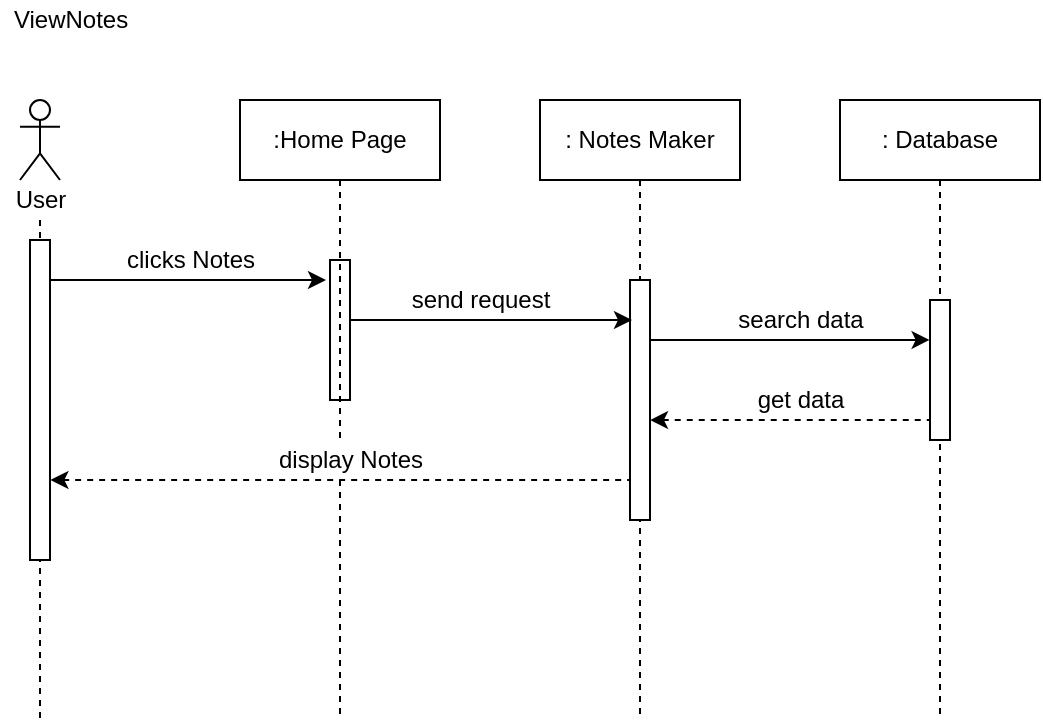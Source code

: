 <mxfile version="15.0.3" type="github" pages="4">
  <diagram id="S4ZnGrFjBBGN-MrpaAXC" name="Page-1">
    <mxGraphModel dx="1847" dy="548" grid="1" gridSize="10" guides="1" tooltips="1" connect="1" arrows="1" fold="1" page="1" pageScale="1" pageWidth="850" pageHeight="1100" math="0" shadow="0">
      <root>
        <mxCell id="0" />
        <mxCell id="1" parent="0" />
        <mxCell id="H3YFyVEjYAD6tzunSFBw-1" style="edgeStyle=orthogonalEdgeStyle;rounded=0;orthogonalLoop=1;jettySize=auto;html=1;endArrow=none;endFill=0;dashed=1;" edge="1" parent="1" source="H3YFyVEjYAD6tzunSFBw-12">
          <mxGeometry relative="1" as="geometry">
            <mxPoint x="-755" y="420" as="targetPoint" />
            <mxPoint x="-755.5" y="-80.5" as="sourcePoint" />
            <Array as="points" />
          </mxGeometry>
        </mxCell>
        <mxCell id="H3YFyVEjYAD6tzunSFBw-2" value="" style="shape=umlActor;verticalLabelPosition=bottom;verticalAlign=top;html=1;outlineConnect=0;" vertex="1" parent="1">
          <mxGeometry x="-765" y="110" width="20" height="40" as="geometry" />
        </mxCell>
        <mxCell id="H3YFyVEjYAD6tzunSFBw-3" style="edgeStyle=orthogonalEdgeStyle;rounded=0;orthogonalLoop=1;jettySize=auto;html=1;endArrow=none;endFill=0;dashed=1;startArrow=none;" edge="1" parent="1" source="H3YFyVEjYAD6tzunSFBw-20">
          <mxGeometry relative="1" as="geometry">
            <mxPoint x="-605" y="420" as="targetPoint" />
            <Array as="points">
              <mxPoint x="-605" y="370" />
              <mxPoint x="-605" y="370" />
            </Array>
          </mxGeometry>
        </mxCell>
        <mxCell id="H3YFyVEjYAD6tzunSFBw-4" value=":Home Page" style="rounded=0;whiteSpace=wrap;html=1;" vertex="1" parent="1">
          <mxGeometry x="-655" y="110" width="100" height="40" as="geometry" />
        </mxCell>
        <mxCell id="H3YFyVEjYAD6tzunSFBw-5" style="edgeStyle=orthogonalEdgeStyle;rounded=0;orthogonalLoop=1;jettySize=auto;html=1;endArrow=none;endFill=0;dashed=1;" edge="1" parent="1" source="H3YFyVEjYAD6tzunSFBw-6">
          <mxGeometry relative="1" as="geometry">
            <mxPoint x="-455" y="420" as="targetPoint" />
          </mxGeometry>
        </mxCell>
        <mxCell id="H3YFyVEjYAD6tzunSFBw-6" value=": Notes Maker" style="rounded=0;whiteSpace=wrap;html=1;" vertex="1" parent="1">
          <mxGeometry x="-505" y="110" width="100" height="40" as="geometry" />
        </mxCell>
        <mxCell id="H3YFyVEjYAD6tzunSFBw-7" value="" style="endArrow=classic;html=1;" edge="1" parent="1">
          <mxGeometry width="50" height="50" relative="1" as="geometry">
            <mxPoint x="-755" y="200" as="sourcePoint" />
            <mxPoint x="-612" y="200" as="targetPoint" />
          </mxGeometry>
        </mxCell>
        <mxCell id="H3YFyVEjYAD6tzunSFBw-8" value="clicks Notes" style="text;html=1;align=center;verticalAlign=middle;resizable=0;points=[];autosize=1;strokeColor=none;" vertex="1" parent="1">
          <mxGeometry x="-720" y="180" width="80" height="20" as="geometry" />
        </mxCell>
        <mxCell id="H3YFyVEjYAD6tzunSFBw-9" value="" style="html=1;points=[];perimeter=orthogonalPerimeter;fillColor=#ffffff;" vertex="1" parent="1">
          <mxGeometry x="-760" y="180" width="10" height="160" as="geometry" />
        </mxCell>
        <mxCell id="H3YFyVEjYAD6tzunSFBw-10" value="" style="html=1;points=[];perimeter=orthogonalPerimeter;fillColor=#ffffff;" vertex="1" parent="1">
          <mxGeometry x="-610" y="190" width="10" height="70" as="geometry" />
        </mxCell>
        <mxCell id="H3YFyVEjYAD6tzunSFBw-11" value="" style="html=1;points=[];perimeter=orthogonalPerimeter;fillColor=#ffffff;" vertex="1" parent="1">
          <mxGeometry x="-460" y="200" width="10" height="120" as="geometry" />
        </mxCell>
        <mxCell id="H3YFyVEjYAD6tzunSFBw-12" value="User" style="text;html=1;align=center;verticalAlign=middle;resizable=0;points=[];autosize=1;strokeColor=none;" vertex="1" parent="1">
          <mxGeometry x="-775" y="150" width="40" height="20" as="geometry" />
        </mxCell>
        <mxCell id="H3YFyVEjYAD6tzunSFBw-13" style="edgeStyle=orthogonalEdgeStyle;rounded=0;orthogonalLoop=1;jettySize=auto;html=1;endArrow=none;endFill=0;dashed=1;" edge="1" parent="1" source="H3YFyVEjYAD6tzunSFBw-14">
          <mxGeometry relative="1" as="geometry">
            <mxPoint x="-305" y="420" as="targetPoint" />
            <Array as="points">
              <mxPoint x="-305" y="420" />
              <mxPoint x="-305" y="420" />
            </Array>
          </mxGeometry>
        </mxCell>
        <mxCell id="H3YFyVEjYAD6tzunSFBw-14" value=": Database" style="rounded=0;whiteSpace=wrap;html=1;" vertex="1" parent="1">
          <mxGeometry x="-355" y="110" width="100" height="40" as="geometry" />
        </mxCell>
        <mxCell id="H3YFyVEjYAD6tzunSFBw-15" value="" style="endArrow=classic;html=1;" edge="1" parent="1">
          <mxGeometry width="50" height="50" relative="1" as="geometry">
            <mxPoint x="-600" y="220" as="sourcePoint" />
            <mxPoint x="-459" y="220" as="targetPoint" />
          </mxGeometry>
        </mxCell>
        <mxCell id="H3YFyVEjYAD6tzunSFBw-16" value="" style="endArrow=none;html=1;entryX=-0.02;entryY=0.222;entryDx=0;entryDy=0;entryPerimeter=0;endFill=0;startArrow=classic;startFill=1;dashed=1;exitX=1.02;exitY=0.75;exitDx=0;exitDy=0;exitPerimeter=0;" edge="1" parent="1" source="H3YFyVEjYAD6tzunSFBw-9">
          <mxGeometry width="50" height="50" relative="1" as="geometry">
            <mxPoint x="-599.8" y="300.02" as="sourcePoint" />
            <mxPoint x="-460" y="300" as="targetPoint" />
          </mxGeometry>
        </mxCell>
        <mxCell id="H3YFyVEjYAD6tzunSFBw-17" value="" style="html=1;points=[];perimeter=orthogonalPerimeter;fillColor=#ffffff;" vertex="1" parent="1">
          <mxGeometry x="-310" y="210" width="10" height="70" as="geometry" />
        </mxCell>
        <mxCell id="H3YFyVEjYAD6tzunSFBw-18" value="" style="endArrow=classic;html=1;entryX=-0.02;entryY=0.222;entryDx=0;entryDy=0;entryPerimeter=0;" edge="1" parent="1">
          <mxGeometry width="50" height="50" relative="1" as="geometry">
            <mxPoint x="-450" y="230" as="sourcePoint" />
            <mxPoint x="-310.2" y="229.98" as="targetPoint" />
          </mxGeometry>
        </mxCell>
        <mxCell id="H3YFyVEjYAD6tzunSFBw-19" value="" style="endArrow=none;html=1;entryX=-0.02;entryY=0.222;entryDx=0;entryDy=0;entryPerimeter=0;startArrow=classic;startFill=1;endFill=0;dashed=1;" edge="1" parent="1">
          <mxGeometry width="50" height="50" relative="1" as="geometry">
            <mxPoint x="-450" y="270.02" as="sourcePoint" />
            <mxPoint x="-310.2" y="270" as="targetPoint" />
          </mxGeometry>
        </mxCell>
        <mxCell id="H3YFyVEjYAD6tzunSFBw-20" value="display Notes" style="text;html=1;align=center;verticalAlign=middle;resizable=0;points=[];autosize=1;" vertex="1" parent="1">
          <mxGeometry x="-645" y="280" width="90" height="20" as="geometry" />
        </mxCell>
        <mxCell id="H3YFyVEjYAD6tzunSFBw-21" value="" style="edgeStyle=orthogonalEdgeStyle;rounded=0;orthogonalLoop=1;jettySize=auto;html=1;endArrow=none;endFill=0;dashed=1;" edge="1" parent="1" source="H3YFyVEjYAD6tzunSFBw-4" target="H3YFyVEjYAD6tzunSFBw-20">
          <mxGeometry relative="1" as="geometry">
            <mxPoint x="-605" y="580" as="targetPoint" />
            <mxPoint x="-605" y="150" as="sourcePoint" />
            <Array as="points">
              <mxPoint x="-605" y="270" />
              <mxPoint x="-605" y="270" />
            </Array>
          </mxGeometry>
        </mxCell>
        <mxCell id="H3YFyVEjYAD6tzunSFBw-22" value="send request" style="text;html=1;align=center;verticalAlign=middle;resizable=0;points=[];autosize=1;strokeColor=none;" vertex="1" parent="1">
          <mxGeometry x="-580" y="200" width="90" height="20" as="geometry" />
        </mxCell>
        <mxCell id="H3YFyVEjYAD6tzunSFBw-23" value="search data" style="text;html=1;align=center;verticalAlign=middle;resizable=0;points=[];autosize=1;strokeColor=none;" vertex="1" parent="1">
          <mxGeometry x="-415" y="210" width="80" height="20" as="geometry" />
        </mxCell>
        <mxCell id="H3YFyVEjYAD6tzunSFBw-24" value="get data" style="text;html=1;align=center;verticalAlign=middle;resizable=0;points=[];autosize=1;strokeColor=none;" vertex="1" parent="1">
          <mxGeometry x="-405" y="250" width="60" height="20" as="geometry" />
        </mxCell>
        <mxCell id="H3YFyVEjYAD6tzunSFBw-25" value="ViewNotes" style="text;html=1;align=center;verticalAlign=middle;resizable=0;points=[];autosize=1;strokeColor=none;" vertex="1" parent="1">
          <mxGeometry x="-775" y="60" width="70" height="20" as="geometry" />
        </mxCell>
      </root>
    </mxGraphModel>
  </diagram>
  <diagram id="CNCgHRhRpDNYTsDohbdp" name="Page-2">
    <mxGraphModel dx="1847" dy="548" grid="1" gridSize="10" guides="1" tooltips="1" connect="1" arrows="1" fold="1" page="1" pageScale="1" pageWidth="850" pageHeight="1100" math="0" shadow="0">
      <root>
        <mxCell id="n1pJvr7nmGY974d6JfXJ-0" />
        <mxCell id="n1pJvr7nmGY974d6JfXJ-1" parent="n1pJvr7nmGY974d6JfXJ-0" />
        <mxCell id="n1pJvr7nmGY974d6JfXJ-2" style="edgeStyle=orthogonalEdgeStyle;rounded=0;orthogonalLoop=1;jettySize=auto;html=1;endArrow=none;endFill=0;dashed=1;" edge="1" parent="n1pJvr7nmGY974d6JfXJ-1" source="n1pJvr7nmGY974d6JfXJ-10">
          <mxGeometry relative="1" as="geometry">
            <mxPoint x="-700" y="490" as="targetPoint" />
            <mxPoint x="-700.5" y="-90.5" as="sourcePoint" />
            <Array as="points" />
          </mxGeometry>
        </mxCell>
        <mxCell id="n1pJvr7nmGY974d6JfXJ-3" value="" style="shape=umlActor;verticalLabelPosition=bottom;verticalAlign=top;html=1;outlineConnect=0;" vertex="1" parent="n1pJvr7nmGY974d6JfXJ-1">
          <mxGeometry x="-710" y="100" width="20" height="40" as="geometry" />
        </mxCell>
        <mxCell id="n1pJvr7nmGY974d6JfXJ-4" value=": NotesMaker" style="rounded=0;whiteSpace=wrap;html=1;" vertex="1" parent="n1pJvr7nmGY974d6JfXJ-1">
          <mxGeometry x="-600" y="100" width="100" height="40" as="geometry" />
        </mxCell>
        <mxCell id="n1pJvr7nmGY974d6JfXJ-5" style="edgeStyle=orthogonalEdgeStyle;rounded=0;orthogonalLoop=1;jettySize=auto;html=1;endArrow=none;endFill=0;dashed=1;" edge="1" parent="n1pJvr7nmGY974d6JfXJ-1" source="n1pJvr7nmGY974d6JfXJ-6">
          <mxGeometry relative="1" as="geometry">
            <mxPoint x="-400" y="490" as="targetPoint" />
          </mxGeometry>
        </mxCell>
        <mxCell id="n1pJvr7nmGY974d6JfXJ-6" value=": Database" style="rounded=0;whiteSpace=wrap;html=1;" vertex="1" parent="n1pJvr7nmGY974d6JfXJ-1">
          <mxGeometry x="-450" y="100" width="100" height="40" as="geometry" />
        </mxCell>
        <mxCell id="n1pJvr7nmGY974d6JfXJ-7" value="" style="endArrow=classic;html=1;" edge="1" parent="n1pJvr7nmGY974d6JfXJ-1">
          <mxGeometry width="50" height="50" relative="1" as="geometry">
            <mxPoint x="-700" y="190" as="sourcePoint" />
            <mxPoint x="-557" y="190" as="targetPoint" />
          </mxGeometry>
        </mxCell>
        <mxCell id="n1pJvr7nmGY974d6JfXJ-8" value="clicks Add Button" style="text;html=1;align=center;verticalAlign=middle;resizable=0;points=[];autosize=1;strokeColor=none;" vertex="1" parent="n1pJvr7nmGY974d6JfXJ-1">
          <mxGeometry x="-680" y="170" width="110" height="20" as="geometry" />
        </mxCell>
        <mxCell id="n1pJvr7nmGY974d6JfXJ-9" value="" style="html=1;points=[];perimeter=orthogonalPerimeter;fillColor=#ffffff;" vertex="1" parent="n1pJvr7nmGY974d6JfXJ-1">
          <mxGeometry x="-405" y="190" width="10" height="260" as="geometry" />
        </mxCell>
        <mxCell id="n1pJvr7nmGY974d6JfXJ-10" value="User" style="text;html=1;align=center;verticalAlign=middle;resizable=0;points=[];autosize=1;strokeColor=none;" vertex="1" parent="n1pJvr7nmGY974d6JfXJ-1">
          <mxGeometry x="-720" y="140" width="40" height="20" as="geometry" />
        </mxCell>
        <mxCell id="n1pJvr7nmGY974d6JfXJ-11" value="" style="endArrow=classic;html=1;" edge="1" parent="n1pJvr7nmGY974d6JfXJ-1">
          <mxGeometry width="50" height="50" relative="1" as="geometry">
            <mxPoint x="-695" y="280" as="sourcePoint" />
            <mxPoint x="-554" y="280" as="targetPoint" />
          </mxGeometry>
        </mxCell>
        <mxCell id="n1pJvr7nmGY974d6JfXJ-12" value="" style="endArrow=none;html=1;entryX=-0.02;entryY=0.222;entryDx=0;entryDy=0;entryPerimeter=0;startArrow=classic;startFill=1;endFill=0;dashed=1;" edge="1" parent="n1pJvr7nmGY974d6JfXJ-1">
          <mxGeometry width="50" height="50" relative="1" as="geometry">
            <mxPoint x="-695" y="230.02" as="sourcePoint" />
            <mxPoint x="-555.2" y="230" as="targetPoint" />
          </mxGeometry>
        </mxCell>
        <mxCell id="n1pJvr7nmGY974d6JfXJ-13" value="" style="edgeStyle=orthogonalEdgeStyle;rounded=0;orthogonalLoop=1;jettySize=auto;html=1;endArrow=none;endFill=0;dashed=1;" edge="1" parent="n1pJvr7nmGY974d6JfXJ-1" source="n1pJvr7nmGY974d6JfXJ-4">
          <mxGeometry relative="1" as="geometry">
            <mxPoint x="-550" y="490" as="targetPoint" />
            <mxPoint x="-550" y="140" as="sourcePoint" />
            <Array as="points">
              <mxPoint x="-550" y="230" />
              <mxPoint x="-550" y="230" />
            </Array>
          </mxGeometry>
        </mxCell>
        <mxCell id="n1pJvr7nmGY974d6JfXJ-14" value="display form" style="text;html=1;align=center;verticalAlign=middle;resizable=0;points=[];autosize=1;strokeColor=none;" vertex="1" parent="n1pJvr7nmGY974d6JfXJ-1">
          <mxGeometry x="-665" y="210" width="80" height="20" as="geometry" />
        </mxCell>
        <mxCell id="n1pJvr7nmGY974d6JfXJ-15" value="enter subject" style="text;html=1;align=center;verticalAlign=middle;resizable=0;points=[];autosize=1;strokeColor=none;" vertex="1" parent="n1pJvr7nmGY974d6JfXJ-1">
          <mxGeometry x="-670" y="250" width="80" height="20" as="geometry" />
        </mxCell>
        <mxCell id="n1pJvr7nmGY974d6JfXJ-16" value="" style="endArrow=classic;html=1;" edge="1" parent="n1pJvr7nmGY974d6JfXJ-1">
          <mxGeometry width="50" height="50" relative="1" as="geometry">
            <mxPoint x="-695" y="320" as="sourcePoint" />
            <mxPoint x="-554" y="320" as="targetPoint" />
          </mxGeometry>
        </mxCell>
        <mxCell id="n1pJvr7nmGY974d6JfXJ-17" value="" style="endArrow=classic;html=1;" edge="1" parent="n1pJvr7nmGY974d6JfXJ-1">
          <mxGeometry width="50" height="50" relative="1" as="geometry">
            <mxPoint x="-546" y="340" as="sourcePoint" />
            <mxPoint x="-405" y="340" as="targetPoint" />
          </mxGeometry>
        </mxCell>
        <mxCell id="n1pJvr7nmGY974d6JfXJ-18" value="" style="endArrow=classic;html=1;" edge="1" parent="n1pJvr7nmGY974d6JfXJ-1">
          <mxGeometry width="50" height="50" relative="1" as="geometry">
            <mxPoint x="-545" y="289.5" as="sourcePoint" />
            <mxPoint x="-404" y="289.5" as="targetPoint" />
          </mxGeometry>
        </mxCell>
        <mxCell id="n1pJvr7nmGY974d6JfXJ-19" value="enter notes" style="text;html=1;align=center;verticalAlign=middle;resizable=0;points=[];autosize=1;strokeColor=none;" vertex="1" parent="n1pJvr7nmGY974d6JfXJ-1">
          <mxGeometry x="-670" y="300" width="80" height="20" as="geometry" />
        </mxCell>
        <mxCell id="n1pJvr7nmGY974d6JfXJ-20" value="addToNote&lt;br&gt;(subject)" style="text;html=1;align=center;verticalAlign=middle;resizable=0;points=[];autosize=1;strokeColor=none;" vertex="1" parent="n1pJvr7nmGY974d6JfXJ-1">
          <mxGeometry x="-505" y="255" width="70" height="30" as="geometry" />
        </mxCell>
        <mxCell id="n1pJvr7nmGY974d6JfXJ-21" value="addToNote&lt;br&gt;(notes)&lt;span style=&quot;color: rgba(0 , 0 , 0 , 0) ; font-family: monospace ; font-size: 0px&quot;&gt;%3CmxGraphModel%3E%3Croot%3E%3CmxCell%20id%3D%220%22%2F%3E%3CmxCell%20id%3D%221%22%20parent%3D%220%22%2F%3E%3CmxCell%20id%3D%222%22%20value%3D%22%22%20style%3D%22endArrow%3Dnone%3Bhtml%3D1%3BentryX%3D-0.02%3BentryY%3D0.222%3BentryDx%3D0%3BentryDy%3D0%3BentryPerimeter%3D0%3BstartArrow%3Dclassic%3BstartFill%3D1%3BendFill%3D0%3Bdashed%3D1%3B%22%20edge%3D%221%22%20parent%3D%221%22%3E%3CmxGeometry%20width%3D%2250%22%20height%3D%2250%22%20relative%3D%221%22%20as%3D%22geometry%22%3E%3CmxPoint%20x%3D%22-340%22%20y%3D%22330.02%22%20as%3D%22sourcePoint%22%2F%3E%3CmxPoint%20x%3D%22-200.2%22%20y%3D%22330%22%20as%3D%22targetPoint%22%2F%3E%3C%2FmxGeometry%3E%3C%2FmxCell%3E%3C%2Froot%3E%3C%2FmxGraphModel%3E&lt;/span&gt;" style="text;html=1;align=center;verticalAlign=middle;resizable=0;points=[];autosize=1;strokeColor=none;" vertex="1" parent="n1pJvr7nmGY974d6JfXJ-1">
          <mxGeometry x="-505" y="300" width="70" height="40" as="geometry" />
        </mxCell>
        <mxCell id="n1pJvr7nmGY974d6JfXJ-22" value="" style="endArrow=classic;html=1;" edge="1" parent="n1pJvr7nmGY974d6JfXJ-1">
          <mxGeometry width="50" height="50" relative="1" as="geometry">
            <mxPoint x="-696" y="360" as="sourcePoint" />
            <mxPoint x="-555" y="360" as="targetPoint" />
          </mxGeometry>
        </mxCell>
        <mxCell id="n1pJvr7nmGY974d6JfXJ-23" value="clicks add button" style="text;html=1;align=center;verticalAlign=middle;resizable=0;points=[];autosize=1;strokeColor=none;" vertex="1" parent="n1pJvr7nmGY974d6JfXJ-1">
          <mxGeometry x="-685" y="332.5" width="110" height="20" as="geometry" />
        </mxCell>
        <mxCell id="n1pJvr7nmGY974d6JfXJ-24" value="addToNote()" style="text;html=1;align=center;verticalAlign=middle;resizable=0;points=[];autosize=1;strokeColor=none;" vertex="1" parent="n1pJvr7nmGY974d6JfXJ-1">
          <mxGeometry x="-520" y="352.5" width="80" height="20" as="geometry" />
        </mxCell>
        <mxCell id="n1pJvr7nmGY974d6JfXJ-25" value="" style="html=1;points=[];perimeter=orthogonalPerimeter;fillColor=#FFFFFF;" vertex="1" parent="n1pJvr7nmGY974d6JfXJ-1">
          <mxGeometry x="-555" y="395" width="10" height="30" as="geometry" />
        </mxCell>
        <mxCell id="n1pJvr7nmGY974d6JfXJ-26" value="" style="html=1;points=[];perimeter=orthogonalPerimeter;fillColor=#FFFFFF;" vertex="1" parent="n1pJvr7nmGY974d6JfXJ-1">
          <mxGeometry x="-705" y="390" width="10" height="30" as="geometry" />
        </mxCell>
        <mxCell id="n1pJvr7nmGY974d6JfXJ-27" value="" style="html=1;points=[];perimeter=orthogonalPerimeter;fillColor=#FFFFFF;" vertex="1" parent="n1pJvr7nmGY974d6JfXJ-1">
          <mxGeometry x="-705" y="310" width="10" height="30" as="geometry" />
        </mxCell>
        <mxCell id="n1pJvr7nmGY974d6JfXJ-28" value="" style="html=1;points=[];perimeter=orthogonalPerimeter;fillColor=#FFFFFF;" vertex="1" parent="n1pJvr7nmGY974d6JfXJ-1">
          <mxGeometry x="-555" y="315" width="10" height="55" as="geometry" />
        </mxCell>
        <mxCell id="n1pJvr7nmGY974d6JfXJ-29" value="" style="endArrow=classic;html=1;" edge="1" parent="n1pJvr7nmGY974d6JfXJ-1">
          <mxGeometry width="50" height="50" relative="1" as="geometry">
            <mxPoint x="-546" y="380" as="sourcePoint" />
            <mxPoint x="-405" y="380" as="targetPoint" />
          </mxGeometry>
        </mxCell>
        <mxCell id="n1pJvr7nmGY974d6JfXJ-30" value="" style="html=1;points=[];perimeter=orthogonalPerimeter;fillColor=#FFFFFF;" vertex="1" parent="n1pJvr7nmGY974d6JfXJ-1">
          <mxGeometry x="-555" y="170" width="10" height="280" as="geometry" />
        </mxCell>
        <mxCell id="n1pJvr7nmGY974d6JfXJ-31" value="" style="html=1;points=[];perimeter=orthogonalPerimeter;fillColor=#ffffff;" vertex="1" parent="n1pJvr7nmGY974d6JfXJ-1">
          <mxGeometry x="-705" y="170" width="10" height="280" as="geometry" />
        </mxCell>
        <mxCell id="n1pJvr7nmGY974d6JfXJ-32" value="" style="endArrow=none;html=1;entryX=-0.02;entryY=0.222;entryDx=0;entryDy=0;entryPerimeter=0;startArrow=classic;startFill=1;endFill=0;dashed=1;" edge="1" parent="n1pJvr7nmGY974d6JfXJ-1">
          <mxGeometry width="50" height="50" relative="1" as="geometry">
            <mxPoint x="-695" y="425.02" as="sourcePoint" />
            <mxPoint x="-555.2" y="425" as="targetPoint" />
          </mxGeometry>
        </mxCell>
        <mxCell id="n1pJvr7nmGY974d6JfXJ-33" value="" style="endArrow=none;html=1;entryX=-0.02;entryY=0.222;entryDx=0;entryDy=0;entryPerimeter=0;startArrow=classic;startFill=1;endFill=0;dashed=1;" edge="1" parent="n1pJvr7nmGY974d6JfXJ-1">
          <mxGeometry width="50" height="50" relative="1" as="geometry">
            <mxPoint x="-545" y="409.52" as="sourcePoint" />
            <mxPoint x="-405.2" y="409.5" as="targetPoint" />
          </mxGeometry>
        </mxCell>
        <mxCell id="n1pJvr7nmGY974d6JfXJ-34" value="get data" style="text;html=1;align=center;verticalAlign=middle;resizable=0;points=[];autosize=1;strokeColor=none;" vertex="1" parent="n1pJvr7nmGY974d6JfXJ-1">
          <mxGeometry x="-500" y="390" width="60" height="20" as="geometry" />
        </mxCell>
        <mxCell id="n1pJvr7nmGY974d6JfXJ-35" value="display Notes" style="text;html=1;align=center;verticalAlign=middle;resizable=0;points=[];autosize=1;strokeColor=none;" vertex="1" parent="n1pJvr7nmGY974d6JfXJ-1">
          <mxGeometry x="-665" y="400" width="90" height="20" as="geometry" />
        </mxCell>
      </root>
    </mxGraphModel>
  </diagram>
  <diagram id="7nS_4OB4FNdWpYUYVp3t" name="Page-3">
    <mxGraphModel dx="1847" dy="548" grid="1" gridSize="10" guides="1" tooltips="1" connect="1" arrows="1" fold="1" page="1" pageScale="1" pageWidth="850" pageHeight="1100" math="0" shadow="0">
      <root>
        <mxCell id="KH9z4mtf7umEfDls45nL-0" />
        <mxCell id="KH9z4mtf7umEfDls45nL-1" parent="KH9z4mtf7umEfDls45nL-0" />
        <mxCell id="0Mn31fBiJMpSM6HTWpbX-0" style="edgeStyle=orthogonalEdgeStyle;rounded=0;orthogonalLoop=1;jettySize=auto;html=1;endArrow=none;endFill=0;dashed=1;" edge="1" parent="KH9z4mtf7umEfDls45nL-1" source="0Mn31fBiJMpSM6HTWpbX-8">
          <mxGeometry relative="1" as="geometry">
            <mxPoint x="-700" y="490" as="targetPoint" />
            <mxPoint x="-700.5" y="-90.5" as="sourcePoint" />
            <Array as="points" />
          </mxGeometry>
        </mxCell>
        <mxCell id="0Mn31fBiJMpSM6HTWpbX-1" value="" style="shape=umlActor;verticalLabelPosition=bottom;verticalAlign=top;html=1;outlineConnect=0;" vertex="1" parent="KH9z4mtf7umEfDls45nL-1">
          <mxGeometry x="-710" y="100" width="20" height="40" as="geometry" />
        </mxCell>
        <mxCell id="0Mn31fBiJMpSM6HTWpbX-2" value=": NotesMaker" style="rounded=0;whiteSpace=wrap;html=1;" vertex="1" parent="KH9z4mtf7umEfDls45nL-1">
          <mxGeometry x="-600" y="100" width="100" height="40" as="geometry" />
        </mxCell>
        <mxCell id="0Mn31fBiJMpSM6HTWpbX-3" style="edgeStyle=orthogonalEdgeStyle;rounded=0;orthogonalLoop=1;jettySize=auto;html=1;endArrow=none;endFill=0;dashed=1;" edge="1" parent="KH9z4mtf7umEfDls45nL-1" source="0Mn31fBiJMpSM6HTWpbX-4">
          <mxGeometry relative="1" as="geometry">
            <mxPoint x="-400" y="490" as="targetPoint" />
          </mxGeometry>
        </mxCell>
        <mxCell id="0Mn31fBiJMpSM6HTWpbX-4" value=": Database" style="rounded=0;whiteSpace=wrap;html=1;" vertex="1" parent="KH9z4mtf7umEfDls45nL-1">
          <mxGeometry x="-450" y="100" width="100" height="40" as="geometry" />
        </mxCell>
        <mxCell id="0Mn31fBiJMpSM6HTWpbX-5" value="" style="endArrow=classic;html=1;" edge="1" parent="KH9z4mtf7umEfDls45nL-1">
          <mxGeometry width="50" height="50" relative="1" as="geometry">
            <mxPoint x="-700" y="190" as="sourcePoint" />
            <mxPoint x="-557" y="190" as="targetPoint" />
          </mxGeometry>
        </mxCell>
        <mxCell id="0Mn31fBiJMpSM6HTWpbX-6" value="clicks Note&amp;nbsp;" style="text;html=1;align=center;verticalAlign=middle;resizable=0;points=[];autosize=1;strokeColor=none;" vertex="1" parent="KH9z4mtf7umEfDls45nL-1">
          <mxGeometry x="-665" y="170" width="80" height="20" as="geometry" />
        </mxCell>
        <mxCell id="0Mn31fBiJMpSM6HTWpbX-7" value="" style="html=1;points=[];perimeter=orthogonalPerimeter;fillColor=#ffffff;" vertex="1" parent="KH9z4mtf7umEfDls45nL-1">
          <mxGeometry x="-405" y="190" width="10" height="260" as="geometry" />
        </mxCell>
        <mxCell id="0Mn31fBiJMpSM6HTWpbX-8" value="User" style="text;html=1;align=center;verticalAlign=middle;resizable=0;points=[];autosize=1;strokeColor=none;" vertex="1" parent="KH9z4mtf7umEfDls45nL-1">
          <mxGeometry x="-720" y="140" width="40" height="20" as="geometry" />
        </mxCell>
        <mxCell id="0Mn31fBiJMpSM6HTWpbX-9" value="" style="endArrow=classic;html=1;" edge="1" parent="KH9z4mtf7umEfDls45nL-1">
          <mxGeometry width="50" height="50" relative="1" as="geometry">
            <mxPoint x="-695" y="280" as="sourcePoint" />
            <mxPoint x="-554" y="280" as="targetPoint" />
          </mxGeometry>
        </mxCell>
        <mxCell id="0Mn31fBiJMpSM6HTWpbX-10" value="" style="endArrow=none;html=1;entryX=-0.02;entryY=0.222;entryDx=0;entryDy=0;entryPerimeter=0;startArrow=classic;startFill=1;endFill=0;dashed=1;" edge="1" parent="KH9z4mtf7umEfDls45nL-1">
          <mxGeometry width="50" height="50" relative="1" as="geometry">
            <mxPoint x="-695" y="249.02" as="sourcePoint" />
            <mxPoint x="-555.2" y="249" as="targetPoint" />
          </mxGeometry>
        </mxCell>
        <mxCell id="0Mn31fBiJMpSM6HTWpbX-11" value="" style="edgeStyle=orthogonalEdgeStyle;rounded=0;orthogonalLoop=1;jettySize=auto;html=1;endArrow=none;endFill=0;dashed=1;" edge="1" parent="KH9z4mtf7umEfDls45nL-1" source="0Mn31fBiJMpSM6HTWpbX-2">
          <mxGeometry relative="1" as="geometry">
            <mxPoint x="-550" y="490" as="targetPoint" />
            <mxPoint x="-550" y="140" as="sourcePoint" />
            <Array as="points">
              <mxPoint x="-550" y="230" />
              <mxPoint x="-550" y="230" />
            </Array>
          </mxGeometry>
        </mxCell>
        <mxCell id="0Mn31fBiJMpSM6HTWpbX-12" value="display form" style="text;html=1;align=center;verticalAlign=middle;resizable=0;points=[];autosize=1;strokeColor=none;" vertex="1" parent="KH9z4mtf7umEfDls45nL-1">
          <mxGeometry x="-665" y="230" width="80" height="20" as="geometry" />
        </mxCell>
        <mxCell id="0Mn31fBiJMpSM6HTWpbX-13" value="enter subject" style="text;html=1;align=center;verticalAlign=middle;resizable=0;points=[];autosize=1;strokeColor=none;" vertex="1" parent="KH9z4mtf7umEfDls45nL-1">
          <mxGeometry x="-670" y="250" width="80" height="20" as="geometry" />
        </mxCell>
        <mxCell id="0Mn31fBiJMpSM6HTWpbX-14" value="" style="endArrow=classic;html=1;" edge="1" parent="KH9z4mtf7umEfDls45nL-1">
          <mxGeometry width="50" height="50" relative="1" as="geometry">
            <mxPoint x="-695" y="320" as="sourcePoint" />
            <mxPoint x="-554" y="320" as="targetPoint" />
          </mxGeometry>
        </mxCell>
        <mxCell id="0Mn31fBiJMpSM6HTWpbX-15" value="" style="endArrow=classic;html=1;" edge="1" parent="KH9z4mtf7umEfDls45nL-1">
          <mxGeometry width="50" height="50" relative="1" as="geometry">
            <mxPoint x="-546" y="340" as="sourcePoint" />
            <mxPoint x="-405" y="340" as="targetPoint" />
          </mxGeometry>
        </mxCell>
        <mxCell id="0Mn31fBiJMpSM6HTWpbX-16" value="" style="endArrow=classic;html=1;" edge="1" parent="KH9z4mtf7umEfDls45nL-1">
          <mxGeometry width="50" height="50" relative="1" as="geometry">
            <mxPoint x="-545" y="289.5" as="sourcePoint" />
            <mxPoint x="-404" y="289.5" as="targetPoint" />
          </mxGeometry>
        </mxCell>
        <mxCell id="0Mn31fBiJMpSM6HTWpbX-17" value="enter notes" style="text;html=1;align=center;verticalAlign=middle;resizable=0;points=[];autosize=1;strokeColor=none;" vertex="1" parent="KH9z4mtf7umEfDls45nL-1">
          <mxGeometry x="-670" y="300" width="80" height="20" as="geometry" />
        </mxCell>
        <mxCell id="0Mn31fBiJMpSM6HTWpbX-18" value="UpdateNote&lt;br&gt;(subject)" style="text;html=1;align=center;verticalAlign=middle;resizable=0;points=[];autosize=1;strokeColor=none;" vertex="1" parent="KH9z4mtf7umEfDls45nL-1">
          <mxGeometry x="-510" y="255" width="80" height="30" as="geometry" />
        </mxCell>
        <mxCell id="0Mn31fBiJMpSM6HTWpbX-19" value="UpdateNote&lt;br&gt;(notes)&lt;span style=&quot;color: rgba(0 , 0 , 0 , 0) ; font-family: monospace ; font-size: 0px&quot;&gt;%3CmxGraphModel%3E%3Croot%3E%3CmxCell%20id%3D%220%22%2F%3E%3CmxCell%20id%3D%221%22%20parent%3D%220%22%2F%3E%3CmxCell%20id%3D%222%22%20value%3D%22%22%20style%3D%22endArrow%3Dnone%3Bhtml%3D1%3BentryX%3D-0.02%3BentryY%3D0.222%3BentryDx%3D0%3BentryDy%3D0%3BentryPerimeter%3D0%3BstartArrow%3Dclassic%3BstartFill%3D1%3BendFill%3D0%3Bdashed%3D1%3B%22%20edge%3D%221%22%20parent%3D%221%22%3E%3CmxGeometry%20width%3D%2250%22%20height%3D%2250%22%20relative%3D%221%22%20as%3D%22geometry%22%3E%3CmxPoint%20x%3D%22-340%22%20y%3D%22330.02%22%20as%3D%22sourcePoint%22%2F%3E%3CmxPoint%20x%3D%22-200.2%22%20y%3D%22330%22%20as%3D%22targetPoint%22%2F%3E%3C%2FmxGeometry%3E%3C%2FmxCell%3E%3C%2Froot%3E%3C%2FmxGraphModel%3E&lt;/span&gt;" style="text;html=1;align=center;verticalAlign=middle;resizable=0;points=[];autosize=1;strokeColor=none;" vertex="1" parent="KH9z4mtf7umEfDls45nL-1">
          <mxGeometry x="-510" y="300" width="80" height="40" as="geometry" />
        </mxCell>
        <mxCell id="0Mn31fBiJMpSM6HTWpbX-20" value="" style="endArrow=classic;html=1;" edge="1" parent="KH9z4mtf7umEfDls45nL-1">
          <mxGeometry width="50" height="50" relative="1" as="geometry">
            <mxPoint x="-696" y="360" as="sourcePoint" />
            <mxPoint x="-555" y="360" as="targetPoint" />
          </mxGeometry>
        </mxCell>
        <mxCell id="0Mn31fBiJMpSM6HTWpbX-21" value="clicks add button" style="text;html=1;align=center;verticalAlign=middle;resizable=0;points=[];autosize=1;strokeColor=none;" vertex="1" parent="KH9z4mtf7umEfDls45nL-1">
          <mxGeometry x="-685" y="332.5" width="110" height="20" as="geometry" />
        </mxCell>
        <mxCell id="0Mn31fBiJMpSM6HTWpbX-22" value="UpdateNote()" style="text;html=1;align=center;verticalAlign=middle;resizable=0;points=[];autosize=1;strokeColor=none;" vertex="1" parent="KH9z4mtf7umEfDls45nL-1">
          <mxGeometry x="-525" y="352.5" width="90" height="20" as="geometry" />
        </mxCell>
        <mxCell id="0Mn31fBiJMpSM6HTWpbX-23" value="" style="html=1;points=[];perimeter=orthogonalPerimeter;fillColor=#FFFFFF;" vertex="1" parent="KH9z4mtf7umEfDls45nL-1">
          <mxGeometry x="-555" y="395" width="10" height="30" as="geometry" />
        </mxCell>
        <mxCell id="0Mn31fBiJMpSM6HTWpbX-24" value="" style="html=1;points=[];perimeter=orthogonalPerimeter;fillColor=#FFFFFF;" vertex="1" parent="KH9z4mtf7umEfDls45nL-1">
          <mxGeometry x="-705" y="390" width="10" height="30" as="geometry" />
        </mxCell>
        <mxCell id="0Mn31fBiJMpSM6HTWpbX-25" value="" style="html=1;points=[];perimeter=orthogonalPerimeter;fillColor=#FFFFFF;" vertex="1" parent="KH9z4mtf7umEfDls45nL-1">
          <mxGeometry x="-705" y="310" width="10" height="30" as="geometry" />
        </mxCell>
        <mxCell id="0Mn31fBiJMpSM6HTWpbX-26" value="" style="html=1;points=[];perimeter=orthogonalPerimeter;fillColor=#FFFFFF;" vertex="1" parent="KH9z4mtf7umEfDls45nL-1">
          <mxGeometry x="-555" y="315" width="10" height="55" as="geometry" />
        </mxCell>
        <mxCell id="0Mn31fBiJMpSM6HTWpbX-27" value="" style="endArrow=classic;html=1;" edge="1" parent="KH9z4mtf7umEfDls45nL-1">
          <mxGeometry width="50" height="50" relative="1" as="geometry">
            <mxPoint x="-546" y="380" as="sourcePoint" />
            <mxPoint x="-405" y="380" as="targetPoint" />
          </mxGeometry>
        </mxCell>
        <mxCell id="0Mn31fBiJMpSM6HTWpbX-28" value="" style="html=1;points=[];perimeter=orthogonalPerimeter;fillColor=#FFFFFF;" vertex="1" parent="KH9z4mtf7umEfDls45nL-1">
          <mxGeometry x="-555" y="170" width="10" height="280" as="geometry" />
        </mxCell>
        <mxCell id="0Mn31fBiJMpSM6HTWpbX-29" value="" style="html=1;points=[];perimeter=orthogonalPerimeter;fillColor=#ffffff;" vertex="1" parent="KH9z4mtf7umEfDls45nL-1">
          <mxGeometry x="-705" y="170" width="10" height="280" as="geometry" />
        </mxCell>
        <mxCell id="0Mn31fBiJMpSM6HTWpbX-30" value="" style="endArrow=none;html=1;entryX=-0.02;entryY=0.222;entryDx=0;entryDy=0;entryPerimeter=0;startArrow=classic;startFill=1;endFill=0;dashed=1;" edge="1" parent="KH9z4mtf7umEfDls45nL-1">
          <mxGeometry width="50" height="50" relative="1" as="geometry">
            <mxPoint x="-695" y="425.02" as="sourcePoint" />
            <mxPoint x="-555.2" y="425" as="targetPoint" />
          </mxGeometry>
        </mxCell>
        <mxCell id="0Mn31fBiJMpSM6HTWpbX-31" value="" style="endArrow=none;html=1;entryX=-0.02;entryY=0.222;entryDx=0;entryDy=0;entryPerimeter=0;startArrow=classic;startFill=1;endFill=0;dashed=1;" edge="1" parent="KH9z4mtf7umEfDls45nL-1">
          <mxGeometry width="50" height="50" relative="1" as="geometry">
            <mxPoint x="-545" y="409.52" as="sourcePoint" />
            <mxPoint x="-405.2" y="409.5" as="targetPoint" />
          </mxGeometry>
        </mxCell>
        <mxCell id="0Mn31fBiJMpSM6HTWpbX-32" value="get data" style="text;html=1;align=center;verticalAlign=middle;resizable=0;points=[];autosize=1;strokeColor=none;" vertex="1" parent="KH9z4mtf7umEfDls45nL-1">
          <mxGeometry x="-500" y="390" width="60" height="20" as="geometry" />
        </mxCell>
        <mxCell id="0Mn31fBiJMpSM6HTWpbX-33" value="display Notes" style="text;html=1;align=center;verticalAlign=middle;resizable=0;points=[];autosize=1;strokeColor=none;" vertex="1" parent="KH9z4mtf7umEfDls45nL-1">
          <mxGeometry x="-665" y="400" width="90" height="20" as="geometry" />
        </mxCell>
        <mxCell id="0Mn31fBiJMpSM6HTWpbX-34" value="" style="endArrow=classic;html=1;" edge="1" parent="KH9z4mtf7umEfDls45nL-1">
          <mxGeometry width="50" height="50" relative="1" as="geometry">
            <mxPoint x="-695" y="220" as="sourcePoint" />
            <mxPoint x="-554" y="220" as="targetPoint" />
          </mxGeometry>
        </mxCell>
        <mxCell id="0Mn31fBiJMpSM6HTWpbX-35" value="clicks Update&amp;nbsp;" style="text;html=1;align=center;verticalAlign=middle;resizable=0;points=[];autosize=1;strokeColor=none;" vertex="1" parent="KH9z4mtf7umEfDls45nL-1">
          <mxGeometry x="-670" y="200" width="90" height="20" as="geometry" />
        </mxCell>
        <mxCell id="0Mn31fBiJMpSM6HTWpbX-36" value="UpdateNotes" style="text;html=1;align=center;verticalAlign=middle;resizable=0;points=[];autosize=1;strokeColor=none;" vertex="1" parent="KH9z4mtf7umEfDls45nL-1">
          <mxGeometry x="-775" y="40" width="90" height="20" as="geometry" />
        </mxCell>
      </root>
    </mxGraphModel>
  </diagram>
  <diagram id="eBy5ioWiVuaAK_4P7ouc" name="Page-4">
    <mxGraphModel dx="997" dy="548" grid="1" gridSize="10" guides="1" tooltips="1" connect="1" arrows="1" fold="1" page="1" pageScale="1" pageWidth="850" pageHeight="1100" math="0" shadow="0">
      <root>
        <mxCell id="sn-mlanBTpRnhzEVliaw-0" />
        <mxCell id="sn-mlanBTpRnhzEVliaw-1" parent="sn-mlanBTpRnhzEVliaw-0" />
      </root>
    </mxGraphModel>
  </diagram>
</mxfile>
